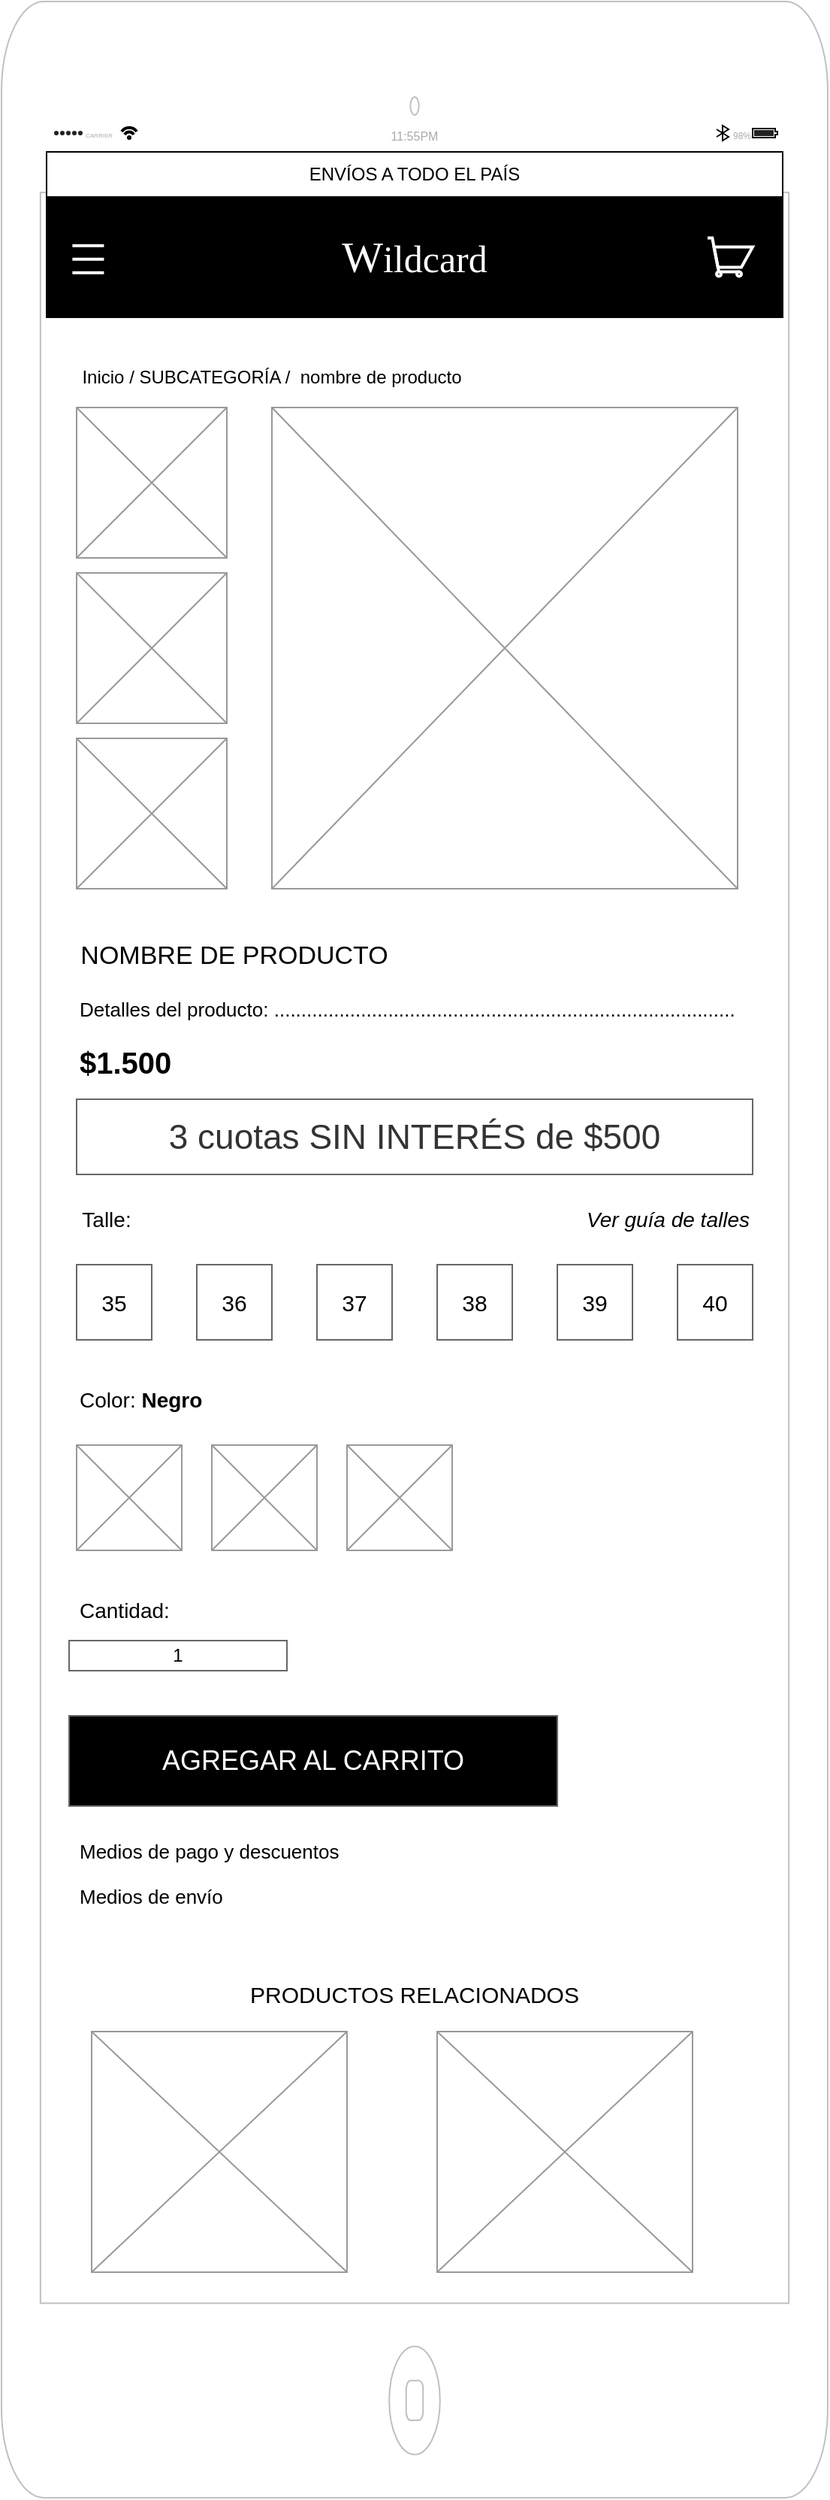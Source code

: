 <mxfile version="13.7.7" type="device"><diagram id="E1s0y8v3wg2x_q9TAlaJ" name="Page-1"><mxGraphModel dx="1550" dy="722" grid="1" gridSize="10" guides="1" tooltips="1" connect="1" arrows="1" fold="1" page="1" pageScale="1" pageWidth="850" pageHeight="1100" math="0" shadow="0"><root><mxCell id="0"/><mxCell id="1" parent="0"/><mxCell id="AJ1Nx1y_U1ONAI37ww0v-1" value="" style="html=1;verticalLabelPosition=bottom;labelBackgroundColor=#ffffff;verticalAlign=top;shadow=0;dashed=0;strokeWidth=1;shape=mxgraph.ios7.misc.ipad10inch;strokeColor=#c0c0c0;" parent="1" vertex="1"><mxGeometry x="150" y="40" width="550" height="1660" as="geometry"/></mxCell><mxCell id="AJ1Nx1y_U1ONAI37ww0v-2" value="" style="html=1;strokeWidth=1;shadow=0;dashed=0;shape=mxgraph.ios7ui.appBar;fillColor=#ffffff;gradientColor=none;" parent="1" vertex="1"><mxGeometry x="180" y="120" width="490" height="15" as="geometry"/></mxCell><mxCell id="AJ1Nx1y_U1ONAI37ww0v-3" value="CARRIER" style="shape=rect;align=left;fontSize=8;spacingLeft=24;fontSize=4;fontColor=#aaaaaa;strokeColor=none;fillColor=none;spacingTop=4;" parent="AJ1Nx1y_U1ONAI37ww0v-2" vertex="1"><mxGeometry y="0.5" width="50" height="13" relative="1" as="geometry"><mxPoint y="-6.5" as="offset"/></mxGeometry></mxCell><mxCell id="AJ1Nx1y_U1ONAI37ww0v-4" value="11:55PM" style="shape=rect;fontSize=8;fontColor=#aaaaaa;strokeColor=none;fillColor=none;spacingTop=4;" parent="AJ1Nx1y_U1ONAI37ww0v-2" vertex="1"><mxGeometry x="0.5" y="0.5" width="50" height="13" relative="1" as="geometry"><mxPoint x="-25" y="-6.5" as="offset"/></mxGeometry></mxCell><mxCell id="AJ1Nx1y_U1ONAI37ww0v-5" value="98%" style="shape=rect;align=right;fontSize=8;spacingRight=19;fontSize=6;fontColor=#aaaaaa;strokeColor=none;fillColor=none;spacingTop=4;" parent="AJ1Nx1y_U1ONAI37ww0v-2" vertex="1"><mxGeometry x="1" y="0.5" width="45" height="13" relative="1" as="geometry"><mxPoint x="-45" y="-6.5" as="offset"/></mxGeometry></mxCell><mxCell id="AJ1Nx1y_U1ONAI37ww0v-6" value="&lt;font style=&quot;vertical-align: inherit&quot;&gt;&lt;font style=&quot;vertical-align: inherit&quot;&gt;ENVÍOS A TODO EL PAÍS&lt;/font&gt;&lt;/font&gt;" style="rounded=0;whiteSpace=wrap;html=1;" parent="1" vertex="1"><mxGeometry x="180" y="140" width="490" height="30" as="geometry"/></mxCell><mxCell id="AJ1Nx1y_U1ONAI37ww0v-7" value="&lt;font color=&quot;#ffffff&quot; face=&quot;voga&quot; data-font-src=&quot;https://fonts.googleapis.com/css?family=voga&quot; style=&quot;font-size: 29px&quot;&gt;&lt;font style=&quot;vertical-align: inherit&quot;&gt;&lt;font style=&quot;vertical-align: inherit&quot;&gt;&lt;font style=&quot;vertical-align: inherit&quot;&gt;&lt;font style=&quot;vertical-align: inherit&quot;&gt;&lt;font style=&quot;vertical-align: inherit&quot;&gt;&lt;font style=&quot;vertical-align: inherit&quot;&gt;W&lt;/font&gt;&lt;/font&gt;&lt;/font&gt;&lt;/font&gt;&lt;/font&gt;&lt;/font&gt;&lt;/font&gt;&lt;font color=&quot;#ffffff&quot; face=&quot;voga&quot; data-font-src=&quot;https://fonts.googleapis.com/css?family=voga&quot;&gt;&lt;font style=&quot;vertical-align: inherit&quot;&gt;&lt;font style=&quot;vertical-align: inherit ; font-size: 25px&quot;&gt;&lt;font style=&quot;vertical-align: inherit&quot;&gt;&lt;font style=&quot;vertical-align: inherit&quot;&gt;&lt;font style=&quot;vertical-align: inherit&quot;&gt;&lt;font style=&quot;vertical-align: inherit&quot;&gt;ildcard&lt;/font&gt;&lt;/font&gt;&lt;/font&gt;&lt;/font&gt;&lt;/font&gt;&lt;/font&gt;&lt;/font&gt;" style="rounded=0;whiteSpace=wrap;html=1;fillColor=#000000;" parent="1" vertex="1"><mxGeometry x="180" y="170" width="490" height="80" as="geometry"/></mxCell><mxCell id="AJ1Nx1y_U1ONAI37ww0v-8" value="" style="html=1;verticalLabelPosition=bottom;align=center;labelBackgroundColor=#ffffff;verticalAlign=top;strokeWidth=2;shadow=0;dashed=0;shape=mxgraph.ios7.icons.shopping_cart;fillColor=none;strokeColor=#FFFFFF;" parent="1" vertex="1"><mxGeometry x="620" y="197.25" width="30" height="25.5" as="geometry"/></mxCell><mxCell id="AJ1Nx1y_U1ONAI37ww0v-9" value="" style="html=1;verticalLabelPosition=bottom;align=center;labelBackgroundColor=#ffffff;verticalAlign=top;strokeWidth=2;shadow=0;dashed=0;shape=mxgraph.ios7.icons.most_viewed;pointerEvents=1;fillColor=none;strokeColor=#FFFFFF;" parent="1" vertex="1"><mxGeometry x="190" y="199.95" width="28.2" height="22.8" as="geometry"/></mxCell><mxCell id="AJ1Nx1y_U1ONAI37ww0v-10" value="" style="verticalLabelPosition=bottom;shadow=0;dashed=0;align=center;html=1;verticalAlign=top;strokeWidth=1;shape=mxgraph.mockup.graphics.simpleIcon;strokeColor=#999999;fillColor=none;" parent="1" vertex="1"><mxGeometry x="330" y="310" width="310" height="320" as="geometry"/></mxCell><mxCell id="AJ1Nx1y_U1ONAI37ww0v-11" value="" style="verticalLabelPosition=bottom;shadow=0;dashed=0;align=center;html=1;verticalAlign=top;strokeWidth=1;shape=mxgraph.mockup.graphics.simpleIcon;strokeColor=#999999;fillColor=none;" parent="1" vertex="1"><mxGeometry x="200" y="310" width="100" height="100" as="geometry"/></mxCell><mxCell id="AJ1Nx1y_U1ONAI37ww0v-12" value="" style="verticalLabelPosition=bottom;shadow=0;dashed=0;align=center;html=1;verticalAlign=top;strokeWidth=1;shape=mxgraph.mockup.graphics.simpleIcon;strokeColor=#999999;fillColor=none;" parent="1" vertex="1"><mxGeometry x="200" y="420" width="100" height="100" as="geometry"/></mxCell><mxCell id="AJ1Nx1y_U1ONAI37ww0v-13" value="" style="verticalLabelPosition=bottom;shadow=0;dashed=0;align=center;html=1;verticalAlign=top;strokeWidth=1;shape=mxgraph.mockup.graphics.simpleIcon;strokeColor=#999999;fillColor=none;" parent="1" vertex="1"><mxGeometry x="200" y="530" width="100" height="100" as="geometry"/></mxCell><mxCell id="AJ1Nx1y_U1ONAI37ww0v-14" value="Inicio / SUBCATEGORÍA /&amp;nbsp; nombre de producto" style="text;html=1;strokeColor=none;fillColor=none;align=center;verticalAlign=middle;whiteSpace=wrap;rounded=0;" parent="1" vertex="1"><mxGeometry x="200" y="280" width="260" height="20" as="geometry"/></mxCell><mxCell id="AJ1Nx1y_U1ONAI37ww0v-15" value="&lt;span style=&quot;font-size: 17px ; text-align: left&quot;&gt;NOMBRE DE PRODUCTO&lt;/span&gt;" style="text;html=1;strokeColor=none;fillColor=none;align=center;verticalAlign=middle;whiteSpace=wrap;rounded=0;" parent="1" vertex="1"><mxGeometry x="200" y="660" width="210" height="30" as="geometry"/></mxCell><mxCell id="AJ1Nx1y_U1ONAI37ww0v-16" value="&lt;span style=&quot;font-size: 13px&quot;&gt;Detalles del producto: .....................................................................................&lt;/span&gt;" style="text;html=1;strokeColor=none;fillColor=none;align=left;verticalAlign=middle;whiteSpace=wrap;rounded=0;" parent="1" vertex="1"><mxGeometry x="200" y="700" width="440" height="20" as="geometry"/></mxCell><mxCell id="AJ1Nx1y_U1ONAI37ww0v-17" value="&lt;b&gt;&lt;font style=&quot;font-size: 20px&quot;&gt;$1.500&lt;/font&gt;&lt;/b&gt;" style="text;html=1;strokeColor=none;fillColor=none;align=left;verticalAlign=middle;whiteSpace=wrap;rounded=0;" parent="1" vertex="1"><mxGeometry x="200" y="730" width="110" height="30" as="geometry"/></mxCell><mxCell id="AJ1Nx1y_U1ONAI37ww0v-18" value="&lt;font style=&quot;font-size: 23px&quot; color=&quot;#333333&quot;&gt;3 cuotas SIN INTERÉS de $500&lt;/font&gt;" style="rounded=0;whiteSpace=wrap;html=1;fillColor=none;align=center;strokeColor=#666666;" parent="1" vertex="1"><mxGeometry x="200" y="770" width="450" height="50" as="geometry"/></mxCell><mxCell id="AJ1Nx1y_U1ONAI37ww0v-19" value="&lt;font style=&quot;font-size: 14px&quot;&gt;Talle:&lt;/font&gt;" style="text;html=1;strokeColor=none;fillColor=none;align=center;verticalAlign=middle;whiteSpace=wrap;rounded=0;" parent="1" vertex="1"><mxGeometry x="200" y="840" width="40" height="20" as="geometry"/></mxCell><mxCell id="AJ1Nx1y_U1ONAI37ww0v-20" value="&lt;span style=&quot;font-style: italic&quot;&gt;&lt;font style=&quot;font-size: 14px&quot;&gt;Ver guía de talles&lt;/font&gt;&lt;/span&gt;" style="text;html=1;strokeColor=none;fillColor=none;align=right;verticalAlign=middle;whiteSpace=wrap;rounded=0;" parent="1" vertex="1"><mxGeometry x="490" y="840" width="160" height="20" as="geometry"/></mxCell><mxCell id="AJ1Nx1y_U1ONAI37ww0v-21" value="&lt;font style=&quot;font-size: 15px&quot;&gt;35&lt;/font&gt;" style="rounded=0;whiteSpace=wrap;html=1;strokeColor=#666666;fillColor=none;align=center;" parent="1" vertex="1"><mxGeometry x="200" y="880" width="50" height="50" as="geometry"/></mxCell><mxCell id="AJ1Nx1y_U1ONAI37ww0v-22" value="&lt;span style=&quot;font-size: 15px&quot;&gt;36&lt;/span&gt;" style="rounded=0;whiteSpace=wrap;html=1;strokeColor=#666666;fillColor=none;align=center;" parent="1" vertex="1"><mxGeometry x="280" y="880" width="50" height="50" as="geometry"/></mxCell><mxCell id="AJ1Nx1y_U1ONAI37ww0v-23" value="&lt;span style=&quot;font-size: 15px&quot;&gt;37&lt;/span&gt;" style="rounded=0;whiteSpace=wrap;html=1;strokeColor=#666666;fillColor=none;align=center;" parent="1" vertex="1"><mxGeometry x="360" y="880" width="50" height="50" as="geometry"/></mxCell><mxCell id="AJ1Nx1y_U1ONAI37ww0v-24" value="&lt;span style=&quot;font-size: 15px&quot;&gt;39&lt;/span&gt;" style="rounded=0;whiteSpace=wrap;html=1;strokeColor=#666666;fillColor=none;align=center;" parent="1" vertex="1"><mxGeometry x="520" y="880" width="50" height="50" as="geometry"/></mxCell><mxCell id="AJ1Nx1y_U1ONAI37ww0v-25" value="&lt;span style=&quot;font-size: 15px&quot;&gt;40&lt;/span&gt;" style="rounded=0;whiteSpace=wrap;html=1;strokeColor=#666666;fillColor=none;align=center;" parent="1" vertex="1"><mxGeometry x="600" y="880" width="50" height="50" as="geometry"/></mxCell><mxCell id="AJ1Nx1y_U1ONAI37ww0v-26" value="&lt;span style=&quot;font-size: 15px&quot;&gt;38&lt;/span&gt;" style="rounded=0;whiteSpace=wrap;html=1;strokeColor=#666666;fillColor=none;align=center;" parent="1" vertex="1"><mxGeometry x="440" y="880" width="50" height="50" as="geometry"/></mxCell><mxCell id="AJ1Nx1y_U1ONAI37ww0v-27" value="&lt;font style=&quot;font-size: 14px&quot;&gt;Color:&amp;nbsp;&lt;b&gt;Negro&lt;/b&gt;&lt;/font&gt;" style="text;html=1;strokeColor=none;fillColor=none;align=left;verticalAlign=middle;whiteSpace=wrap;rounded=0;" parent="1" vertex="1"><mxGeometry x="200" y="960" width="120" height="20" as="geometry"/></mxCell><mxCell id="AJ1Nx1y_U1ONAI37ww0v-28" value="" style="verticalLabelPosition=bottom;shadow=0;dashed=0;align=center;html=1;verticalAlign=top;strokeWidth=1;shape=mxgraph.mockup.graphics.simpleIcon;strokeColor=#999999;fillColor=none;" parent="1" vertex="1"><mxGeometry x="200" y="1000" width="70" height="70" as="geometry"/></mxCell><mxCell id="AJ1Nx1y_U1ONAI37ww0v-29" value="" style="verticalLabelPosition=bottom;shadow=0;dashed=0;align=center;html=1;verticalAlign=top;strokeWidth=1;shape=mxgraph.mockup.graphics.simpleIcon;strokeColor=#999999;fillColor=none;" parent="1" vertex="1"><mxGeometry x="380" y="1000" width="70" height="70" as="geometry"/></mxCell><mxCell id="AJ1Nx1y_U1ONAI37ww0v-30" value="" style="verticalLabelPosition=bottom;shadow=0;dashed=0;align=center;html=1;verticalAlign=top;strokeWidth=1;shape=mxgraph.mockup.graphics.simpleIcon;strokeColor=#999999;fillColor=none;" parent="1" vertex="1"><mxGeometry x="290" y="1000" width="70" height="70" as="geometry"/></mxCell><mxCell id="AJ1Nx1y_U1ONAI37ww0v-31" value="&lt;span&gt;&lt;font style=&quot;font-size: 14px&quot;&gt;Cantidad:&lt;/font&gt;&lt;/span&gt;" style="text;html=1;strokeColor=none;fillColor=none;align=left;verticalAlign=middle;whiteSpace=wrap;rounded=0;" parent="1" vertex="1"><mxGeometry x="200" y="1100" width="110" height="20" as="geometry"/></mxCell><mxCell id="AJ1Nx1y_U1ONAI37ww0v-32" value="1" style="rounded=0;whiteSpace=wrap;html=1;strokeColor=#666666;fillColor=none;align=center;" parent="1" vertex="1"><mxGeometry x="195" y="1130" width="145" height="20" as="geometry"/></mxCell><mxCell id="AJ1Nx1y_U1ONAI37ww0v-33" value="&lt;span style=&quot;color: rgb(255 , 255 , 255) ; font-size: 18px&quot;&gt;AGREGAR AL CARRITO&lt;/span&gt;" style="rounded=0;whiteSpace=wrap;html=1;strokeColor=#666666;fillColor=#000000;align=center;" parent="1" vertex="1"><mxGeometry x="195" y="1180" width="325" height="60" as="geometry"/></mxCell><mxCell id="AJ1Nx1y_U1ONAI37ww0v-34" value="&lt;span style=&quot;font-size: 13px&quot;&gt;Medios de pago y descuentos&lt;/span&gt;" style="text;html=1;strokeColor=none;fillColor=none;align=left;verticalAlign=middle;whiteSpace=wrap;rounded=0;" parent="1" vertex="1"><mxGeometry x="200" y="1260" width="260" height="20" as="geometry"/></mxCell><mxCell id="AJ1Nx1y_U1ONAI37ww0v-35" value="&lt;span style=&quot;font-size: 13px&quot;&gt;Medios de envío&lt;/span&gt;" style="text;html=1;strokeColor=none;fillColor=none;align=left;verticalAlign=middle;whiteSpace=wrap;rounded=0;" parent="1" vertex="1"><mxGeometry x="200" y="1290" width="140" height="20" as="geometry"/></mxCell><mxCell id="AJ1Nx1y_U1ONAI37ww0v-36" value="&lt;font style=&quot;font-size: 15px&quot;&gt;PRODUCTOS RELACIONADOS&lt;/font&gt;" style="text;html=1;strokeColor=none;fillColor=none;align=center;verticalAlign=middle;whiteSpace=wrap;rounded=0;" parent="1" vertex="1"><mxGeometry x="310" y="1350" width="230" height="30" as="geometry"/></mxCell><mxCell id="AJ1Nx1y_U1ONAI37ww0v-37" value="" style="verticalLabelPosition=bottom;shadow=0;dashed=0;align=center;html=1;verticalAlign=top;strokeWidth=1;shape=mxgraph.mockup.graphics.simpleIcon;strokeColor=#999999;fillColor=none;" parent="1" vertex="1"><mxGeometry x="210" y="1390" width="170" height="160" as="geometry"/></mxCell><mxCell id="AJ1Nx1y_U1ONAI37ww0v-38" value="" style="verticalLabelPosition=bottom;shadow=0;dashed=0;align=center;html=1;verticalAlign=top;strokeWidth=1;shape=mxgraph.mockup.graphics.simpleIcon;strokeColor=#999999;fillColor=none;" parent="1" vertex="1"><mxGeometry x="440" y="1390" width="170" height="160" as="geometry"/></mxCell></root></mxGraphModel></diagram></mxfile>